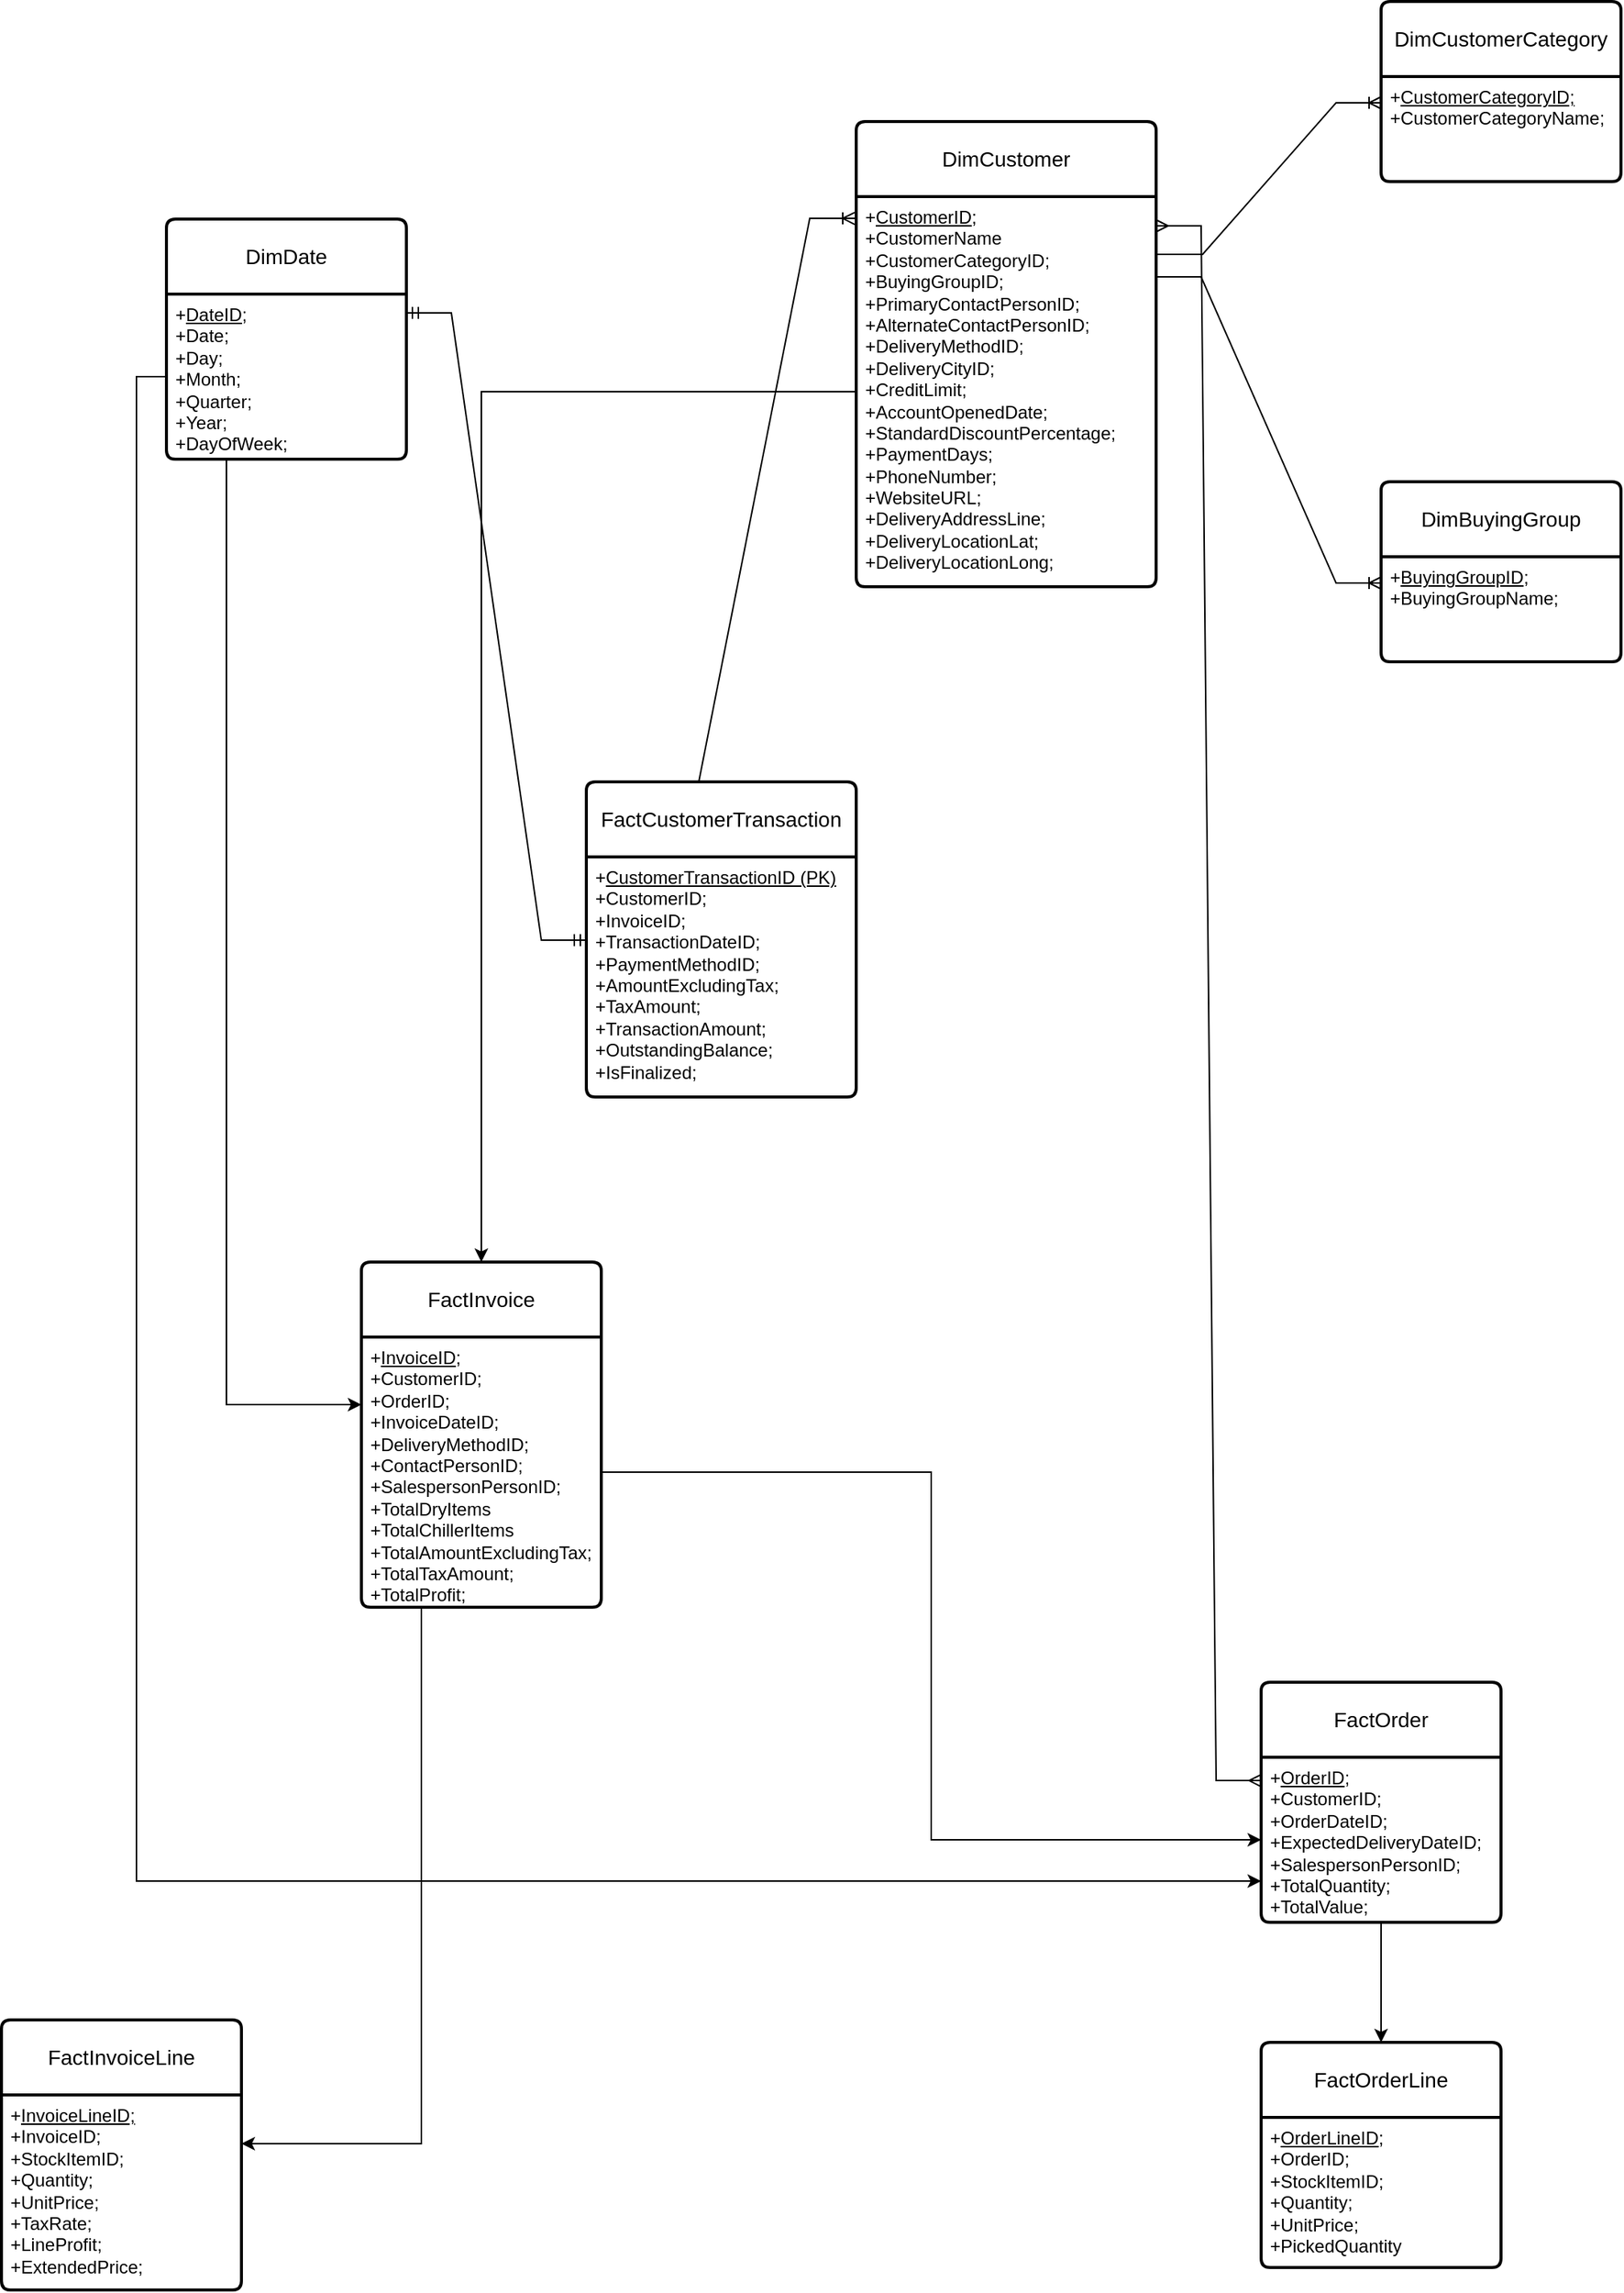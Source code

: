<mxfile version="28.0.4">
  <diagram name="Страница — 1" id="kdj5VQ5BIx34DtgKmliu">
    <mxGraphModel dx="778" dy="980" grid="1" gridSize="10" guides="1" tooltips="1" connect="1" arrows="1" fold="1" page="1" pageScale="1" pageWidth="1169" pageHeight="827" math="0" shadow="0">
      <root>
        <mxCell id="0" />
        <mxCell id="1" parent="0" />
        <mxCell id="ioHFP6_RCdw3LYQlID6S-1" value="DimBuyingGroup" style="swimlane;childLayout=stackLayout;horizontal=1;startSize=50;horizontalStack=0;rounded=1;fontSize=14;fontStyle=0;strokeWidth=2;resizeParent=0;resizeLast=1;shadow=0;dashed=0;align=center;arcSize=4;whiteSpace=wrap;html=1;" vertex="1" parent="1">
          <mxGeometry x="1720" y="400" width="160" height="120" as="geometry" />
        </mxCell>
        <mxCell id="ioHFP6_RCdw3LYQlID6S-2" value="+&lt;span style=&quot;background-color: transparent;&quot;&gt;&lt;u&gt;BuyingGroupID&lt;/u&gt;;&lt;/span&gt;&lt;div&gt;+BuyingGroupName;&lt;/div&gt;" style="align=left;strokeColor=none;fillColor=none;spacingLeft=4;spacingRight=4;fontSize=12;verticalAlign=top;resizable=0;rotatable=0;part=1;html=1;whiteSpace=wrap;" vertex="1" parent="ioHFP6_RCdw3LYQlID6S-1">
          <mxGeometry y="50" width="160" height="70" as="geometry" />
        </mxCell>
        <mxCell id="ioHFP6_RCdw3LYQlID6S-3" value="DimCustomerCategory" style="swimlane;childLayout=stackLayout;horizontal=1;startSize=50;horizontalStack=0;rounded=1;fontSize=14;fontStyle=0;strokeWidth=2;resizeParent=0;resizeLast=1;shadow=0;dashed=0;align=center;arcSize=4;whiteSpace=wrap;html=1;" vertex="1" parent="1">
          <mxGeometry x="1720" y="80" width="160" height="120" as="geometry" />
        </mxCell>
        <mxCell id="ioHFP6_RCdw3LYQlID6S-4" value="+&lt;span style=&quot;text-decoration-line: underline; background-color: transparent;&quot;&gt;CustomerCategoryID;&lt;/span&gt;&lt;div&gt;+CustomerCategoryName;&lt;/div&gt;" style="align=left;strokeColor=none;fillColor=none;spacingLeft=4;spacingRight=4;fontSize=12;verticalAlign=top;resizable=0;rotatable=0;part=1;html=1;whiteSpace=wrap;" vertex="1" parent="ioHFP6_RCdw3LYQlID6S-3">
          <mxGeometry y="50" width="160" height="70" as="geometry" />
        </mxCell>
        <mxCell id="ioHFP6_RCdw3LYQlID6S-5" value="FactInvoice" style="swimlane;childLayout=stackLayout;horizontal=1;startSize=50;horizontalStack=0;rounded=1;fontSize=14;fontStyle=0;strokeWidth=2;resizeParent=0;resizeLast=1;shadow=0;dashed=0;align=center;arcSize=4;whiteSpace=wrap;html=1;" vertex="1" parent="1">
          <mxGeometry x="1040" y="920" width="160" height="230" as="geometry" />
        </mxCell>
        <mxCell id="ioHFP6_RCdw3LYQlID6S-6" value="&lt;div&gt;+&lt;span style=&quot;background-color: transparent; color: light-dark(rgb(0, 0, 0), rgb(255, 255, 255));&quot;&gt;&lt;u&gt;InvoiceID&lt;/u&gt;;&lt;/span&gt;&lt;/div&gt;&lt;div&gt;+CustomerID;&lt;/div&gt;&lt;div&gt;+OrderID;&lt;/div&gt;&lt;div&gt;+InvoiceDateID;&lt;/div&gt;&lt;div&gt;+DeliveryMethodID;&lt;/div&gt;&lt;div&gt;+ContactPersonID;&lt;/div&gt;&lt;div&gt;+SalespersonPersonID;&lt;/div&gt;&lt;div&gt;+TotalDryItems&lt;/div&gt;&lt;div&gt;+TotalChillerItems&lt;/div&gt;&lt;div&gt;+TotalAmountExcludingTax;&lt;/div&gt;&lt;div&gt;&lt;span style=&quot;background-color: transparent; color: light-dark(rgb(0, 0, 0), rgb(255, 255, 255));&quot;&gt;+TotalTaxAmount;&lt;/span&gt;&lt;/div&gt;&lt;div&gt;+TotalProfit;&amp;nbsp;&lt;/div&gt;" style="align=left;strokeColor=none;fillColor=none;spacingLeft=4;spacingRight=4;fontSize=12;verticalAlign=top;resizable=0;rotatable=0;part=1;html=1;whiteSpace=wrap;" vertex="1" parent="ioHFP6_RCdw3LYQlID6S-5">
          <mxGeometry y="50" width="160" height="180" as="geometry" />
        </mxCell>
        <mxCell id="ioHFP6_RCdw3LYQlID6S-7" value="DimDate" style="swimlane;childLayout=stackLayout;horizontal=1;startSize=50;horizontalStack=0;rounded=1;fontSize=14;fontStyle=0;strokeWidth=2;resizeParent=0;resizeLast=1;shadow=0;dashed=0;align=center;arcSize=4;whiteSpace=wrap;html=1;" vertex="1" parent="1">
          <mxGeometry x="910" y="225" width="160" height="160" as="geometry" />
        </mxCell>
        <mxCell id="ioHFP6_RCdw3LYQlID6S-8" value="+&lt;span style=&quot;background-color: transparent;&quot;&gt;&lt;u&gt;DateID&lt;/u&gt;;&lt;/span&gt;&lt;div&gt;+Date;&lt;/div&gt;&lt;div&gt;+Day;&lt;/div&gt;&lt;div&gt;+Month;&lt;/div&gt;&lt;div&gt;+Quarter;&lt;/div&gt;&lt;div&gt;+Year;&lt;/div&gt;&lt;div&gt;+DayOfWeek;&lt;/div&gt;" style="align=left;strokeColor=none;fillColor=none;spacingLeft=4;spacingRight=4;fontSize=12;verticalAlign=top;resizable=0;rotatable=0;part=1;html=1;whiteSpace=wrap;" vertex="1" parent="ioHFP6_RCdw3LYQlID6S-7">
          <mxGeometry y="50" width="160" height="110" as="geometry" />
        </mxCell>
        <mxCell id="ioHFP6_RCdw3LYQlID6S-9" value="FactOrderLine" style="swimlane;childLayout=stackLayout;horizontal=1;startSize=50;horizontalStack=0;rounded=1;fontSize=14;fontStyle=0;strokeWidth=2;resizeParent=0;resizeLast=1;shadow=0;dashed=0;align=center;arcSize=4;whiteSpace=wrap;html=1;" vertex="1" parent="1">
          <mxGeometry x="1640" y="1440" width="160" height="150" as="geometry" />
        </mxCell>
        <mxCell id="ioHFP6_RCdw3LYQlID6S-10" value="+&lt;span style=&quot;background-color: transparent;&quot;&gt;&lt;u&gt;OrderLineID&lt;/u&gt;;&lt;/span&gt;&lt;div&gt;+OrderID;&lt;/div&gt;&lt;div&gt;+StockItemID;&lt;/div&gt;&lt;div&gt;+Quantity;&lt;/div&gt;&lt;div&gt;+UnitPrice;&lt;/div&gt;&lt;div&gt;+PickedQuantity&lt;/div&gt;" style="align=left;strokeColor=none;fillColor=none;spacingLeft=4;spacingRight=4;fontSize=12;verticalAlign=top;resizable=0;rotatable=0;part=1;html=1;whiteSpace=wrap;" vertex="1" parent="ioHFP6_RCdw3LYQlID6S-9">
          <mxGeometry y="50" width="160" height="100" as="geometry" />
        </mxCell>
        <mxCell id="ioHFP6_RCdw3LYQlID6S-11" value="FactOrder" style="swimlane;childLayout=stackLayout;horizontal=1;startSize=50;horizontalStack=0;rounded=1;fontSize=14;fontStyle=0;strokeWidth=2;resizeParent=0;resizeLast=1;shadow=0;dashed=0;align=center;arcSize=4;whiteSpace=wrap;html=1;" vertex="1" parent="1">
          <mxGeometry x="1640" y="1200" width="160" height="160" as="geometry" />
        </mxCell>
        <mxCell id="ioHFP6_RCdw3LYQlID6S-12" value="+&lt;span style=&quot;background-color: transparent;&quot;&gt;&lt;u&gt;OrderID&lt;/u&gt;;&lt;/span&gt;&lt;div&gt;+CustomerID;&lt;/div&gt;&lt;div&gt;+OrderDateID;&lt;/div&gt;&lt;div&gt;+ExpectedDeliveryDateID;&lt;/div&gt;&lt;div&gt;+SalespersonPersonID;&lt;/div&gt;&lt;div&gt;+TotalQuantity;&lt;/div&gt;&lt;div&gt;+TotalValue;&lt;/div&gt;" style="align=left;strokeColor=none;fillColor=none;spacingLeft=4;spacingRight=4;fontSize=12;verticalAlign=top;resizable=0;rotatable=0;part=1;html=1;whiteSpace=wrap;" vertex="1" parent="ioHFP6_RCdw3LYQlID6S-11">
          <mxGeometry y="50" width="160" height="110" as="geometry" />
        </mxCell>
        <mxCell id="ioHFP6_RCdw3LYQlID6S-13" value="FactInvoiceLine" style="swimlane;childLayout=stackLayout;horizontal=1;startSize=50;horizontalStack=0;rounded=1;fontSize=14;fontStyle=0;strokeWidth=2;resizeParent=0;resizeLast=1;shadow=0;dashed=0;align=center;arcSize=4;whiteSpace=wrap;html=1;" vertex="1" parent="1">
          <mxGeometry x="800" y="1425" width="160" height="180" as="geometry" />
        </mxCell>
        <mxCell id="ioHFP6_RCdw3LYQlID6S-14" value="+&lt;span style=&quot;background-color: transparent;&quot;&gt;&lt;u&gt;InvoiceLineID;&lt;/u&gt;&lt;/span&gt;&lt;div&gt;+InvoiceID;&lt;/div&gt;&lt;div&gt;+StockItemID;&lt;/div&gt;&lt;div&gt;+Quantity;&lt;/div&gt;&lt;div&gt;+UnitPrice;&lt;/div&gt;&lt;div&gt;+TaxRate;&lt;/div&gt;&lt;div&gt;+LineProfit;&lt;/div&gt;&lt;div&gt;+ExtendedPrice;&lt;/div&gt;" style="align=left;strokeColor=none;fillColor=none;spacingLeft=4;spacingRight=4;fontSize=12;verticalAlign=top;resizable=0;rotatable=0;part=1;html=1;whiteSpace=wrap;" vertex="1" parent="ioHFP6_RCdw3LYQlID6S-13">
          <mxGeometry y="50" width="160" height="130" as="geometry" />
        </mxCell>
        <mxCell id="ioHFP6_RCdw3LYQlID6S-15" value="DimCustomer" style="swimlane;childLayout=stackLayout;horizontal=1;startSize=50;horizontalStack=0;rounded=1;fontSize=14;fontStyle=0;strokeWidth=2;resizeParent=0;resizeLast=1;shadow=0;dashed=0;align=center;arcSize=4;whiteSpace=wrap;html=1;" vertex="1" parent="1">
          <mxGeometry x="1370" y="160" width="200" height="310" as="geometry" />
        </mxCell>
        <mxCell id="ioHFP6_RCdw3LYQlID6S-16" value="+&lt;span style=&quot;background-color: transparent;&quot;&gt;&lt;u&gt;CustomerID&lt;/u&gt;;&lt;/span&gt;&lt;div&gt;+CustomerName&lt;/div&gt;&lt;div&gt;+CustomerCategoryID;&lt;/div&gt;&lt;div&gt;+BuyingGroupID;&lt;/div&gt;&lt;div&gt;+PrimaryContactPersonID;&lt;/div&gt;&lt;div&gt;+AlternateContactPersonID;&lt;/div&gt;&lt;div&gt;+DeliveryMethodID;&lt;/div&gt;&lt;div&gt;+DeliveryCityID;&lt;/div&gt;&lt;div&gt;+CreditLimit;&lt;/div&gt;&lt;div&gt;+AccountOpenedDate;&lt;/div&gt;&lt;div&gt;+StandardDiscountPercentage;&lt;/div&gt;&lt;div&gt;+PaymentDays;&lt;/div&gt;&lt;div&gt;+PhoneNumber;&lt;/div&gt;&lt;div&gt;+WebsiteURL;&lt;/div&gt;&lt;div&gt;+DeliveryAddressLine;&lt;/div&gt;&lt;div&gt;+DeliveryLocationLat;&lt;/div&gt;&lt;div&gt;+DeliveryLocationLong;&lt;/div&gt;" style="align=left;strokeColor=none;fillColor=none;spacingLeft=4;spacingRight=4;fontSize=12;verticalAlign=top;resizable=0;rotatable=0;part=1;html=1;whiteSpace=wrap;" vertex="1" parent="ioHFP6_RCdw3LYQlID6S-15">
          <mxGeometry y="50" width="200" height="260" as="geometry" />
        </mxCell>
        <mxCell id="ioHFP6_RCdw3LYQlID6S-17" value="FactCustomerTransaction" style="swimlane;childLayout=stackLayout;horizontal=1;startSize=50;horizontalStack=0;rounded=1;fontSize=14;fontStyle=0;strokeWidth=2;resizeParent=0;resizeLast=1;shadow=0;dashed=0;align=center;arcSize=4;whiteSpace=wrap;html=1;" vertex="1" parent="1">
          <mxGeometry x="1190" y="600" width="180" height="210" as="geometry" />
        </mxCell>
        <mxCell id="ioHFP6_RCdw3LYQlID6S-18" value="+&lt;span style=&quot;background-color: transparent;&quot;&gt;&lt;u&gt;CustomerTransactionID (PK)&lt;/u&gt;&lt;/span&gt;&lt;div&gt;+CustomerID;&lt;/div&gt;&lt;div&gt;+InvoiceID;&lt;/div&gt;&lt;div&gt;+TransactionDateID;&lt;/div&gt;&lt;div&gt;+PaymentMethodID;&lt;/div&gt;&lt;div&gt;+AmountExcludingTax;&lt;/div&gt;&lt;div&gt;+TaxAmount;&lt;/div&gt;&lt;div&gt;+TransactionAmount;&lt;/div&gt;&lt;div&gt;+OutstandingBalance;&lt;/div&gt;&lt;div&gt;+IsFinalized;&lt;/div&gt;" style="align=left;strokeColor=none;fillColor=none;spacingLeft=4;spacingRight=4;fontSize=12;verticalAlign=top;resizable=0;rotatable=0;part=1;html=1;whiteSpace=wrap;" vertex="1" parent="ioHFP6_RCdw3LYQlID6S-17">
          <mxGeometry y="50" width="180" height="160" as="geometry" />
        </mxCell>
        <mxCell id="ioHFP6_RCdw3LYQlID6S-19" value="" style="edgeStyle=entityRelationEdgeStyle;fontSize=12;html=1;endArrow=ERoneToMany;rounded=0;entryX=0;entryY=0.25;entryDx=0;entryDy=0;exitX=1;exitY=0.206;exitDx=0;exitDy=0;exitPerimeter=0;" edge="1" parent="1" source="ioHFP6_RCdw3LYQlID6S-16" target="ioHFP6_RCdw3LYQlID6S-2">
          <mxGeometry width="100" height="100" relative="1" as="geometry">
            <mxPoint x="1820" y="437.9" as="sourcePoint" />
            <mxPoint x="1580" y="225.0" as="targetPoint" />
          </mxGeometry>
        </mxCell>
        <mxCell id="ioHFP6_RCdw3LYQlID6S-20" value="" style="edgeStyle=entityRelationEdgeStyle;fontSize=12;html=1;endArrow=ERoneToMany;rounded=0;exitX=1.005;exitY=0.148;exitDx=0;exitDy=0;exitPerimeter=0;entryX=0;entryY=0.25;entryDx=0;entryDy=0;" edge="1" parent="1" source="ioHFP6_RCdw3LYQlID6S-16" target="ioHFP6_RCdw3LYQlID6S-4">
          <mxGeometry width="100" height="100" relative="1" as="geometry">
            <mxPoint x="1290" y="490" as="sourcePoint" />
            <mxPoint x="1390" y="390" as="targetPoint" />
          </mxGeometry>
        </mxCell>
        <mxCell id="ioHFP6_RCdw3LYQlID6S-21" value="" style="edgeStyle=entityRelationEdgeStyle;fontSize=12;html=1;endArrow=ERmandOne;startArrow=ERmandOne;rounded=0;entryX=1;entryY=0.114;entryDx=0;entryDy=0;entryPerimeter=0;exitX=0;exitY=0.347;exitDx=0;exitDy=0;exitPerimeter=0;" edge="1" parent="1" source="ioHFP6_RCdw3LYQlID6S-18" target="ioHFP6_RCdw3LYQlID6S-8">
          <mxGeometry width="100" height="100" relative="1" as="geometry">
            <mxPoint x="1240" y="540" as="sourcePoint" />
            <mxPoint x="1120" y="310" as="targetPoint" />
          </mxGeometry>
        </mxCell>
        <mxCell id="ioHFP6_RCdw3LYQlID6S-22" value="" style="edgeStyle=entityRelationEdgeStyle;fontSize=12;html=1;endArrow=ERoneToMany;rounded=0;entryX=-0.005;entryY=0.056;entryDx=0;entryDy=0;entryPerimeter=0;exitX=0.25;exitY=0;exitDx=0;exitDy=0;" edge="1" parent="1" source="ioHFP6_RCdw3LYQlID6S-17" target="ioHFP6_RCdw3LYQlID6S-16">
          <mxGeometry width="100" height="100" relative="1" as="geometry">
            <mxPoint x="1080" y="600" as="sourcePoint" />
            <mxPoint x="1340" y="440" as="targetPoint" />
            <Array as="points">
              <mxPoint x="1140" y="590" />
            </Array>
          </mxGeometry>
        </mxCell>
        <mxCell id="ioHFP6_RCdw3LYQlID6S-23" value="" style="edgeStyle=entityRelationEdgeStyle;fontSize=12;html=1;endArrow=ERmany;startArrow=ERmany;rounded=0;entryX=1;entryY=0.075;entryDx=0;entryDy=0;entryPerimeter=0;exitX=0;exitY=0.141;exitDx=0;exitDy=0;exitPerimeter=0;" edge="1" parent="1" source="ioHFP6_RCdw3LYQlID6S-12" target="ioHFP6_RCdw3LYQlID6S-16">
          <mxGeometry width="100" height="100" relative="1" as="geometry">
            <mxPoint x="1650" y="650" as="sourcePoint" />
            <mxPoint x="1570" y="410" as="targetPoint" />
          </mxGeometry>
        </mxCell>
        <mxCell id="ioHFP6_RCdw3LYQlID6S-24" style="edgeStyle=orthogonalEdgeStyle;rounded=0;orthogonalLoop=1;jettySize=auto;html=1;exitX=0.25;exitY=1;exitDx=0;exitDy=0;entryX=1;entryY=0.25;entryDx=0;entryDy=0;" edge="1" parent="1" source="ioHFP6_RCdw3LYQlID6S-6" target="ioHFP6_RCdw3LYQlID6S-14">
          <mxGeometry relative="1" as="geometry" />
        </mxCell>
        <mxCell id="ioHFP6_RCdw3LYQlID6S-25" style="edgeStyle=orthogonalEdgeStyle;rounded=0;orthogonalLoop=1;jettySize=auto;html=1;exitX=1;exitY=0.5;exitDx=0;exitDy=0;entryX=0;entryY=0.5;entryDx=0;entryDy=0;" edge="1" parent="1" source="ioHFP6_RCdw3LYQlID6S-6" target="ioHFP6_RCdw3LYQlID6S-12">
          <mxGeometry relative="1" as="geometry" />
        </mxCell>
        <mxCell id="ioHFP6_RCdw3LYQlID6S-26" style="edgeStyle=orthogonalEdgeStyle;rounded=0;orthogonalLoop=1;jettySize=auto;html=1;exitX=0.25;exitY=1;exitDx=0;exitDy=0;entryX=0;entryY=0.25;entryDx=0;entryDy=0;" edge="1" parent="1" source="ioHFP6_RCdw3LYQlID6S-8" target="ioHFP6_RCdw3LYQlID6S-6">
          <mxGeometry relative="1" as="geometry" />
        </mxCell>
        <mxCell id="ioHFP6_RCdw3LYQlID6S-27" style="edgeStyle=orthogonalEdgeStyle;rounded=0;orthogonalLoop=1;jettySize=auto;html=1;exitX=0;exitY=0.5;exitDx=0;exitDy=0;entryX=0;entryY=0.75;entryDx=0;entryDy=0;" edge="1" parent="1" source="ioHFP6_RCdw3LYQlID6S-8" target="ioHFP6_RCdw3LYQlID6S-12">
          <mxGeometry relative="1" as="geometry" />
        </mxCell>
        <mxCell id="ioHFP6_RCdw3LYQlID6S-28" style="edgeStyle=orthogonalEdgeStyle;rounded=0;orthogonalLoop=1;jettySize=auto;html=1;exitX=0;exitY=0.5;exitDx=0;exitDy=0;entryX=0.5;entryY=0;entryDx=0;entryDy=0;" edge="1" parent="1" source="ioHFP6_RCdw3LYQlID6S-16" target="ioHFP6_RCdw3LYQlID6S-5">
          <mxGeometry relative="1" as="geometry" />
        </mxCell>
        <mxCell id="ioHFP6_RCdw3LYQlID6S-29" style="edgeStyle=orthogonalEdgeStyle;rounded=0;orthogonalLoop=1;jettySize=auto;html=1;exitX=0.5;exitY=1;exitDx=0;exitDy=0;entryX=0.5;entryY=0;entryDx=0;entryDy=0;" edge="1" parent="1" source="ioHFP6_RCdw3LYQlID6S-12" target="ioHFP6_RCdw3LYQlID6S-9">
          <mxGeometry relative="1" as="geometry" />
        </mxCell>
      </root>
    </mxGraphModel>
  </diagram>
</mxfile>
